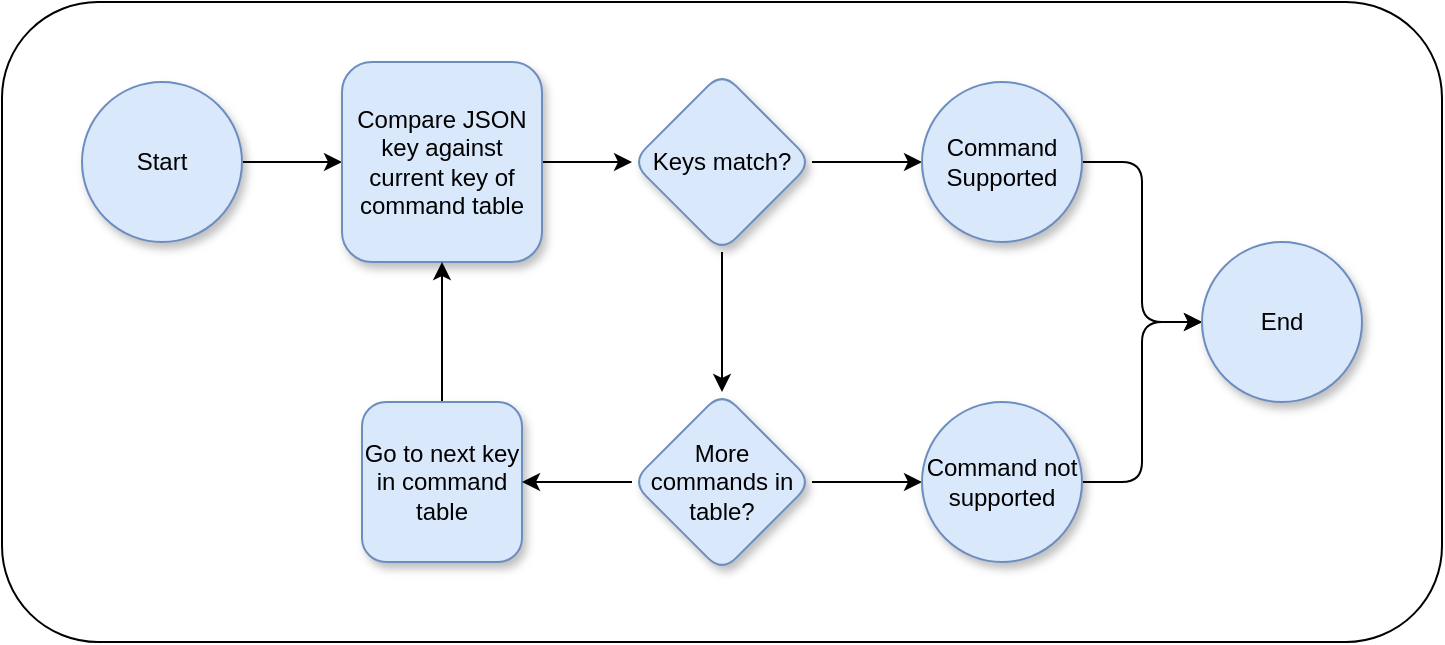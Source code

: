 <mxfile version="14.4.3" type="device"><diagram id="HqsJi0FA9LSoBHdyVy6e" name="Page-1"><mxGraphModel dx="1024" dy="592" grid="1" gridSize="10" guides="1" tooltips="1" connect="1" arrows="1" fold="1" page="1" pageScale="1" pageWidth="850" pageHeight="1100" math="0" shadow="0"><root><mxCell id="0"/><mxCell id="1" parent="0"/><mxCell id="eqzknR0MiEGNOmDsjDsK-1" value="" style="rounded=1;whiteSpace=wrap;html=1;" vertex="1" parent="1"><mxGeometry x="200" y="240" width="720" height="320" as="geometry"/></mxCell><mxCell id="EOZOluCfiqDeO_Ye4N4a-20" style="edgeStyle=orthogonalEdgeStyle;rounded=1;orthogonalLoop=1;jettySize=auto;html=1;exitX=1;exitY=0.5;exitDx=0;exitDy=0;entryX=0;entryY=0.5;entryDx=0;entryDy=0;" parent="1" source="EOZOluCfiqDeO_Ye4N4a-1" target="EOZOluCfiqDeO_Ye4N4a-2" edge="1"><mxGeometry relative="1" as="geometry"/></mxCell><mxCell id="EOZOluCfiqDeO_Ye4N4a-1" value="Start" style="ellipse;whiteSpace=wrap;html=1;aspect=fixed;fillColor=#dae8fc;strokeColor=#6c8ebf;shadow=1;" parent="1" vertex="1"><mxGeometry x="240" y="280" width="80" height="80" as="geometry"/></mxCell><mxCell id="EOZOluCfiqDeO_Ye4N4a-7" value="" style="edgeStyle=orthogonalEdgeStyle;rounded=0;orthogonalLoop=1;jettySize=auto;html=1;" parent="1" source="EOZOluCfiqDeO_Ye4N4a-2" target="EOZOluCfiqDeO_Ye4N4a-6" edge="1"><mxGeometry relative="1" as="geometry"/></mxCell><mxCell id="EOZOluCfiqDeO_Ye4N4a-2" value="Compare JSON key against current key of command table" style="whiteSpace=wrap;html=1;aspect=fixed;shadow=1;fillColor=#dae8fc;strokeColor=#6c8ebf;rounded=1;" parent="1" vertex="1"><mxGeometry x="370" y="270" width="100" height="100" as="geometry"/></mxCell><mxCell id="EOZOluCfiqDeO_Ye4N4a-5" style="edgeStyle=orthogonalEdgeStyle;rounded=0;orthogonalLoop=1;jettySize=auto;html=1;exitX=0.5;exitY=0;exitDx=0;exitDy=0;" parent="1" source="EOZOluCfiqDeO_Ye4N4a-3" target="EOZOluCfiqDeO_Ye4N4a-2" edge="1"><mxGeometry relative="1" as="geometry"/></mxCell><mxCell id="EOZOluCfiqDeO_Ye4N4a-3" value="Go to next key in command table" style="whiteSpace=wrap;html=1;aspect=fixed;shadow=1;fillColor=#dae8fc;strokeColor=#6c8ebf;rounded=1;" parent="1" vertex="1"><mxGeometry x="380" y="440" width="80" height="80" as="geometry"/></mxCell><mxCell id="EOZOluCfiqDeO_Ye4N4a-9" value="" style="edgeStyle=orthogonalEdgeStyle;rounded=0;orthogonalLoop=1;jettySize=auto;html=1;" parent="1" source="EOZOluCfiqDeO_Ye4N4a-6" target="EOZOluCfiqDeO_Ye4N4a-8" edge="1"><mxGeometry relative="1" as="geometry"/></mxCell><mxCell id="EOZOluCfiqDeO_Ye4N4a-15" style="edgeStyle=orthogonalEdgeStyle;rounded=0;orthogonalLoop=1;jettySize=auto;html=1;exitX=1;exitY=0.5;exitDx=0;exitDy=0;" parent="1" source="EOZOluCfiqDeO_Ye4N4a-6" target="EOZOluCfiqDeO_Ye4N4a-13" edge="1"><mxGeometry relative="1" as="geometry"/></mxCell><mxCell id="EOZOluCfiqDeO_Ye4N4a-6" value="Keys match?" style="rhombus;whiteSpace=wrap;html=1;rounded=1;shadow=1;strokeColor=#6c8ebf;fillColor=#dae8fc;" parent="1" vertex="1"><mxGeometry x="515" y="275" width="90" height="90" as="geometry"/></mxCell><mxCell id="EOZOluCfiqDeO_Ye4N4a-10" style="edgeStyle=orthogonalEdgeStyle;rounded=0;orthogonalLoop=1;jettySize=auto;html=1;entryX=1;entryY=0.5;entryDx=0;entryDy=0;" parent="1" source="EOZOluCfiqDeO_Ye4N4a-8" target="EOZOluCfiqDeO_Ye4N4a-3" edge="1"><mxGeometry relative="1" as="geometry"/></mxCell><mxCell id="EOZOluCfiqDeO_Ye4N4a-16" style="edgeStyle=orthogonalEdgeStyle;rounded=0;orthogonalLoop=1;jettySize=auto;html=1;exitX=1;exitY=0.5;exitDx=0;exitDy=0;entryX=0;entryY=0.5;entryDx=0;entryDy=0;" parent="1" source="EOZOluCfiqDeO_Ye4N4a-8" target="EOZOluCfiqDeO_Ye4N4a-14" edge="1"><mxGeometry relative="1" as="geometry"/></mxCell><mxCell id="EOZOluCfiqDeO_Ye4N4a-8" value="More commands in table?" style="rhombus;whiteSpace=wrap;html=1;rounded=1;shadow=1;strokeColor=#6c8ebf;fillColor=#dae8fc;" parent="1" vertex="1"><mxGeometry x="515" y="435" width="90" height="90" as="geometry"/></mxCell><mxCell id="EOZOluCfiqDeO_Ye4N4a-18" value="" style="edgeStyle=orthogonalEdgeStyle;rounded=1;orthogonalLoop=1;jettySize=auto;html=1;" parent="1" source="EOZOluCfiqDeO_Ye4N4a-13" target="EOZOluCfiqDeO_Ye4N4a-17" edge="1"><mxGeometry relative="1" as="geometry"/></mxCell><mxCell id="EOZOluCfiqDeO_Ye4N4a-13" value="Command Supported" style="ellipse;whiteSpace=wrap;html=1;aspect=fixed;fillColor=#dae8fc;strokeColor=#6c8ebf;shadow=1;" parent="1" vertex="1"><mxGeometry x="660" y="280" width="80" height="80" as="geometry"/></mxCell><mxCell id="EOZOluCfiqDeO_Ye4N4a-19" style="edgeStyle=orthogonalEdgeStyle;rounded=1;orthogonalLoop=1;jettySize=auto;html=1;exitX=1;exitY=0.5;exitDx=0;exitDy=0;entryX=0;entryY=0.5;entryDx=0;entryDy=0;" parent="1" source="EOZOluCfiqDeO_Ye4N4a-14" target="EOZOluCfiqDeO_Ye4N4a-17" edge="1"><mxGeometry relative="1" as="geometry"/></mxCell><mxCell id="EOZOluCfiqDeO_Ye4N4a-14" value="Command not supported" style="ellipse;whiteSpace=wrap;html=1;aspect=fixed;fillColor=#dae8fc;strokeColor=#6c8ebf;shadow=1;" parent="1" vertex="1"><mxGeometry x="660" y="440" width="80" height="80" as="geometry"/></mxCell><mxCell id="EOZOluCfiqDeO_Ye4N4a-17" value="End" style="ellipse;whiteSpace=wrap;html=1;aspect=fixed;fillColor=#dae8fc;strokeColor=#6c8ebf;shadow=1;" parent="1" vertex="1"><mxGeometry x="800" y="360" width="80" height="80" as="geometry"/></mxCell></root></mxGraphModel></diagram></mxfile>